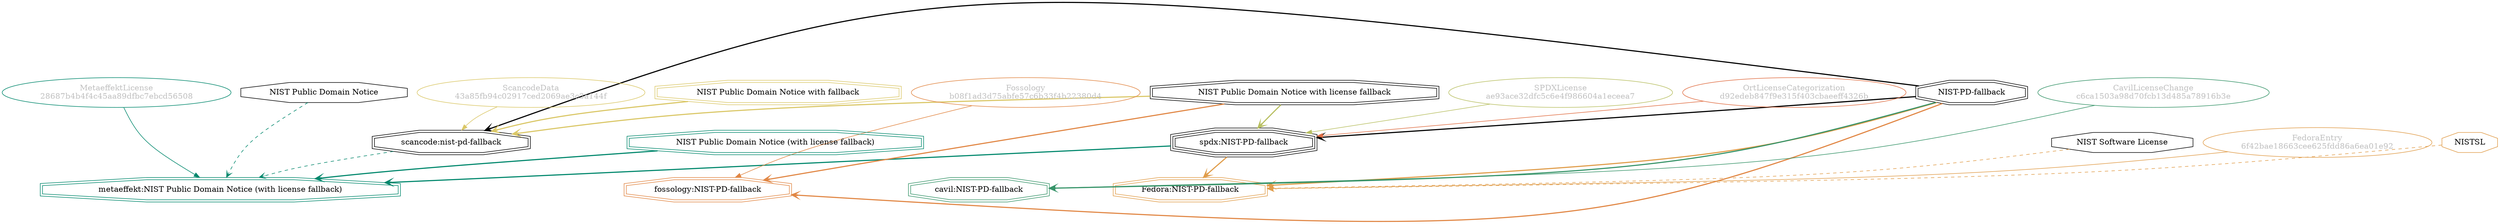 strict digraph {
    node [shape=box];
    graph [splines=curved];
    3054 [label="SPDXLicense\nae93ace32dfc5c6e4f986604a1eceea7"
         ,fontcolor=gray
         ,color="#b8bf62"
         ,fillcolor="beige;1"
         ,shape=ellipse];
    3055 [label="spdx:NIST-PD-fallback"
         ,shape=tripleoctagon];
    3056 [label="NIST-PD-fallback"
         ,shape=doubleoctagon];
    3057 [label="NIST Public Domain Notice with license fallback"
         ,shape=doubleoctagon];
    3065 [label="NIST Public Domain Notice"
         ,shape=octagon];
    3073 [label="NIST Software License"
         ,shape=octagon];
    8184 [label="FedoraEntry\n6f42bae18663cee625fdd86a6ea01e92"
         ,fontcolor=gray
         ,color="#e09d4b"
         ,fillcolor="beige;1"
         ,shape=ellipse];
    8185 [label="Fedora:NIST-PD-fallback"
         ,color="#e09d4b"
         ,shape=doubleoctagon];
    8186 [label=NISTSL
         ,color="#e09d4b"
         ,shape=octagon];
    20624 [label="ScancodeData\n43a85fb94c02917ced2069ae3c3a144f"
          ,fontcolor=gray
          ,color="#dac767"
          ,fillcolor="beige;1"
          ,shape=ellipse];
    20625 [label="scancode:nist-pd-fallback"
          ,shape=doubleoctagon];
    20626 [label="NIST Public Domain Notice with fallback"
          ,color="#dac767"
          ,shape=doubleoctagon];
    28137 [label="Fossology\nb08f1ad3d75abfe57c6b33f4b22380d4"
          ,fontcolor=gray
          ,color="#e18745"
          ,fillcolor="beige;1"
          ,shape=ellipse];
    28138 [label="fossology:NIST-PD-fallback"
          ,color="#e18745"
          ,shape=doubleoctagon];
    35095 [label="OrtLicenseCategorization\nd92edeb847f9e315f403cbaeeff4326b"
          ,fontcolor=gray
          ,color="#e06f45"
          ,fillcolor="beige;1"
          ,shape=ellipse];
    37252 [label="CavilLicenseChange\nc6ca1503a98d70fcb13d485a78916b3e"
          ,fontcolor=gray
          ,color="#379469"
          ,fillcolor="beige;1"
          ,shape=ellipse];
    37253 [label="cavil:NIST-PD-fallback"
          ,color="#379469"
          ,shape=doubleoctagon];
    45895 [label="MetaeffektLicense\n28687b4b4f4c45aa89dfbc7ebcd56508"
          ,fontcolor=gray
          ,color="#00876c"
          ,fillcolor="beige;1"
          ,shape=ellipse];
    45896 [label="metaeffekt:NIST Public Domain Notice (with license fallback)"
          ,color="#00876c"
          ,shape=doubleoctagon];
    45897 [label="NIST Public Domain Notice (with license fallback)"
          ,color="#00876c"
          ,shape=doubleoctagon];
    3054 -> 3055 [weight=0.5
                 ,color="#b8bf62"];
    3055 -> 8185 [style=bold
                 ,arrowhead=vee
                 ,weight=0.7
                 ,color="#e09d4b"];
    3055 -> 45896 [style=bold
                  ,arrowhead=vee
                  ,weight=0.7
                  ,color="#00876c"];
    3056 -> 3055 [style=bold
                 ,arrowhead=vee
                 ,weight=0.7];
    3056 -> 8185 [style=bold
                 ,arrowhead=vee
                 ,weight=0.7
                 ,color="#e09d4b"];
    3056 -> 20625 [style=bold
                  ,arrowhead=vee
                  ,weight=0.7];
    3056 -> 28138 [style=bold
                  ,arrowhead=vee
                  ,weight=0.7
                  ,color="#e18745"];
    3056 -> 37253 [style=bold
                  ,arrowhead=vee
                  ,weight=0.7
                  ,color="#379469"];
    3056 -> 37253 [style=bold
                  ,arrowhead=vee
                  ,weight=0.7
                  ,color="#379469"];
    3057 -> 3055 [style=bold
                 ,arrowhead=vee
                 ,weight=0.7
                 ,color="#b8bf62"];
    3057 -> 20625 [style=bold
                  ,arrowhead=vee
                  ,weight=0.7
                  ,color="#dac767"];
    3057 -> 28138 [style=bold
                  ,arrowhead=vee
                  ,weight=0.7
                  ,color="#e18745"];
    3065 -> 45896 [style=dashed
                  ,arrowhead=vee
                  ,weight=0.5
                  ,color="#00876c"];
    3073 -> 8185 [style=dashed
                 ,arrowhead=vee
                 ,weight=0.5
                 ,color="#e09d4b"];
    8184 -> 8185 [weight=0.5
                 ,color="#e09d4b"];
    8186 -> 8185 [style=dashed
                 ,arrowhead=vee
                 ,weight=0.5
                 ,color="#e09d4b"];
    20624 -> 20625 [weight=0.5
                   ,color="#dac767"];
    20625 -> 45896 [style=dashed
                   ,arrowhead=vee
                   ,weight=0.5
                   ,color="#00876c"];
    20626 -> 20625 [style=bold
                   ,arrowhead=vee
                   ,weight=0.7
                   ,color="#dac767"];
    28137 -> 28138 [weight=0.5
                   ,color="#e18745"];
    35095 -> 3055 [weight=0.5
                  ,color="#e06f45"];
    37252 -> 37253 [weight=0.5
                   ,color="#379469"];
    45895 -> 45896 [weight=0.5
                   ,color="#00876c"];
    45897 -> 45896 [style=bold
                   ,arrowhead=vee
                   ,weight=0.7
                   ,color="#00876c"];
    45897 -> 45896 [style=bold
                   ,arrowhead=vee
                   ,weight=0.7
                   ,color="#00876c"];
}
